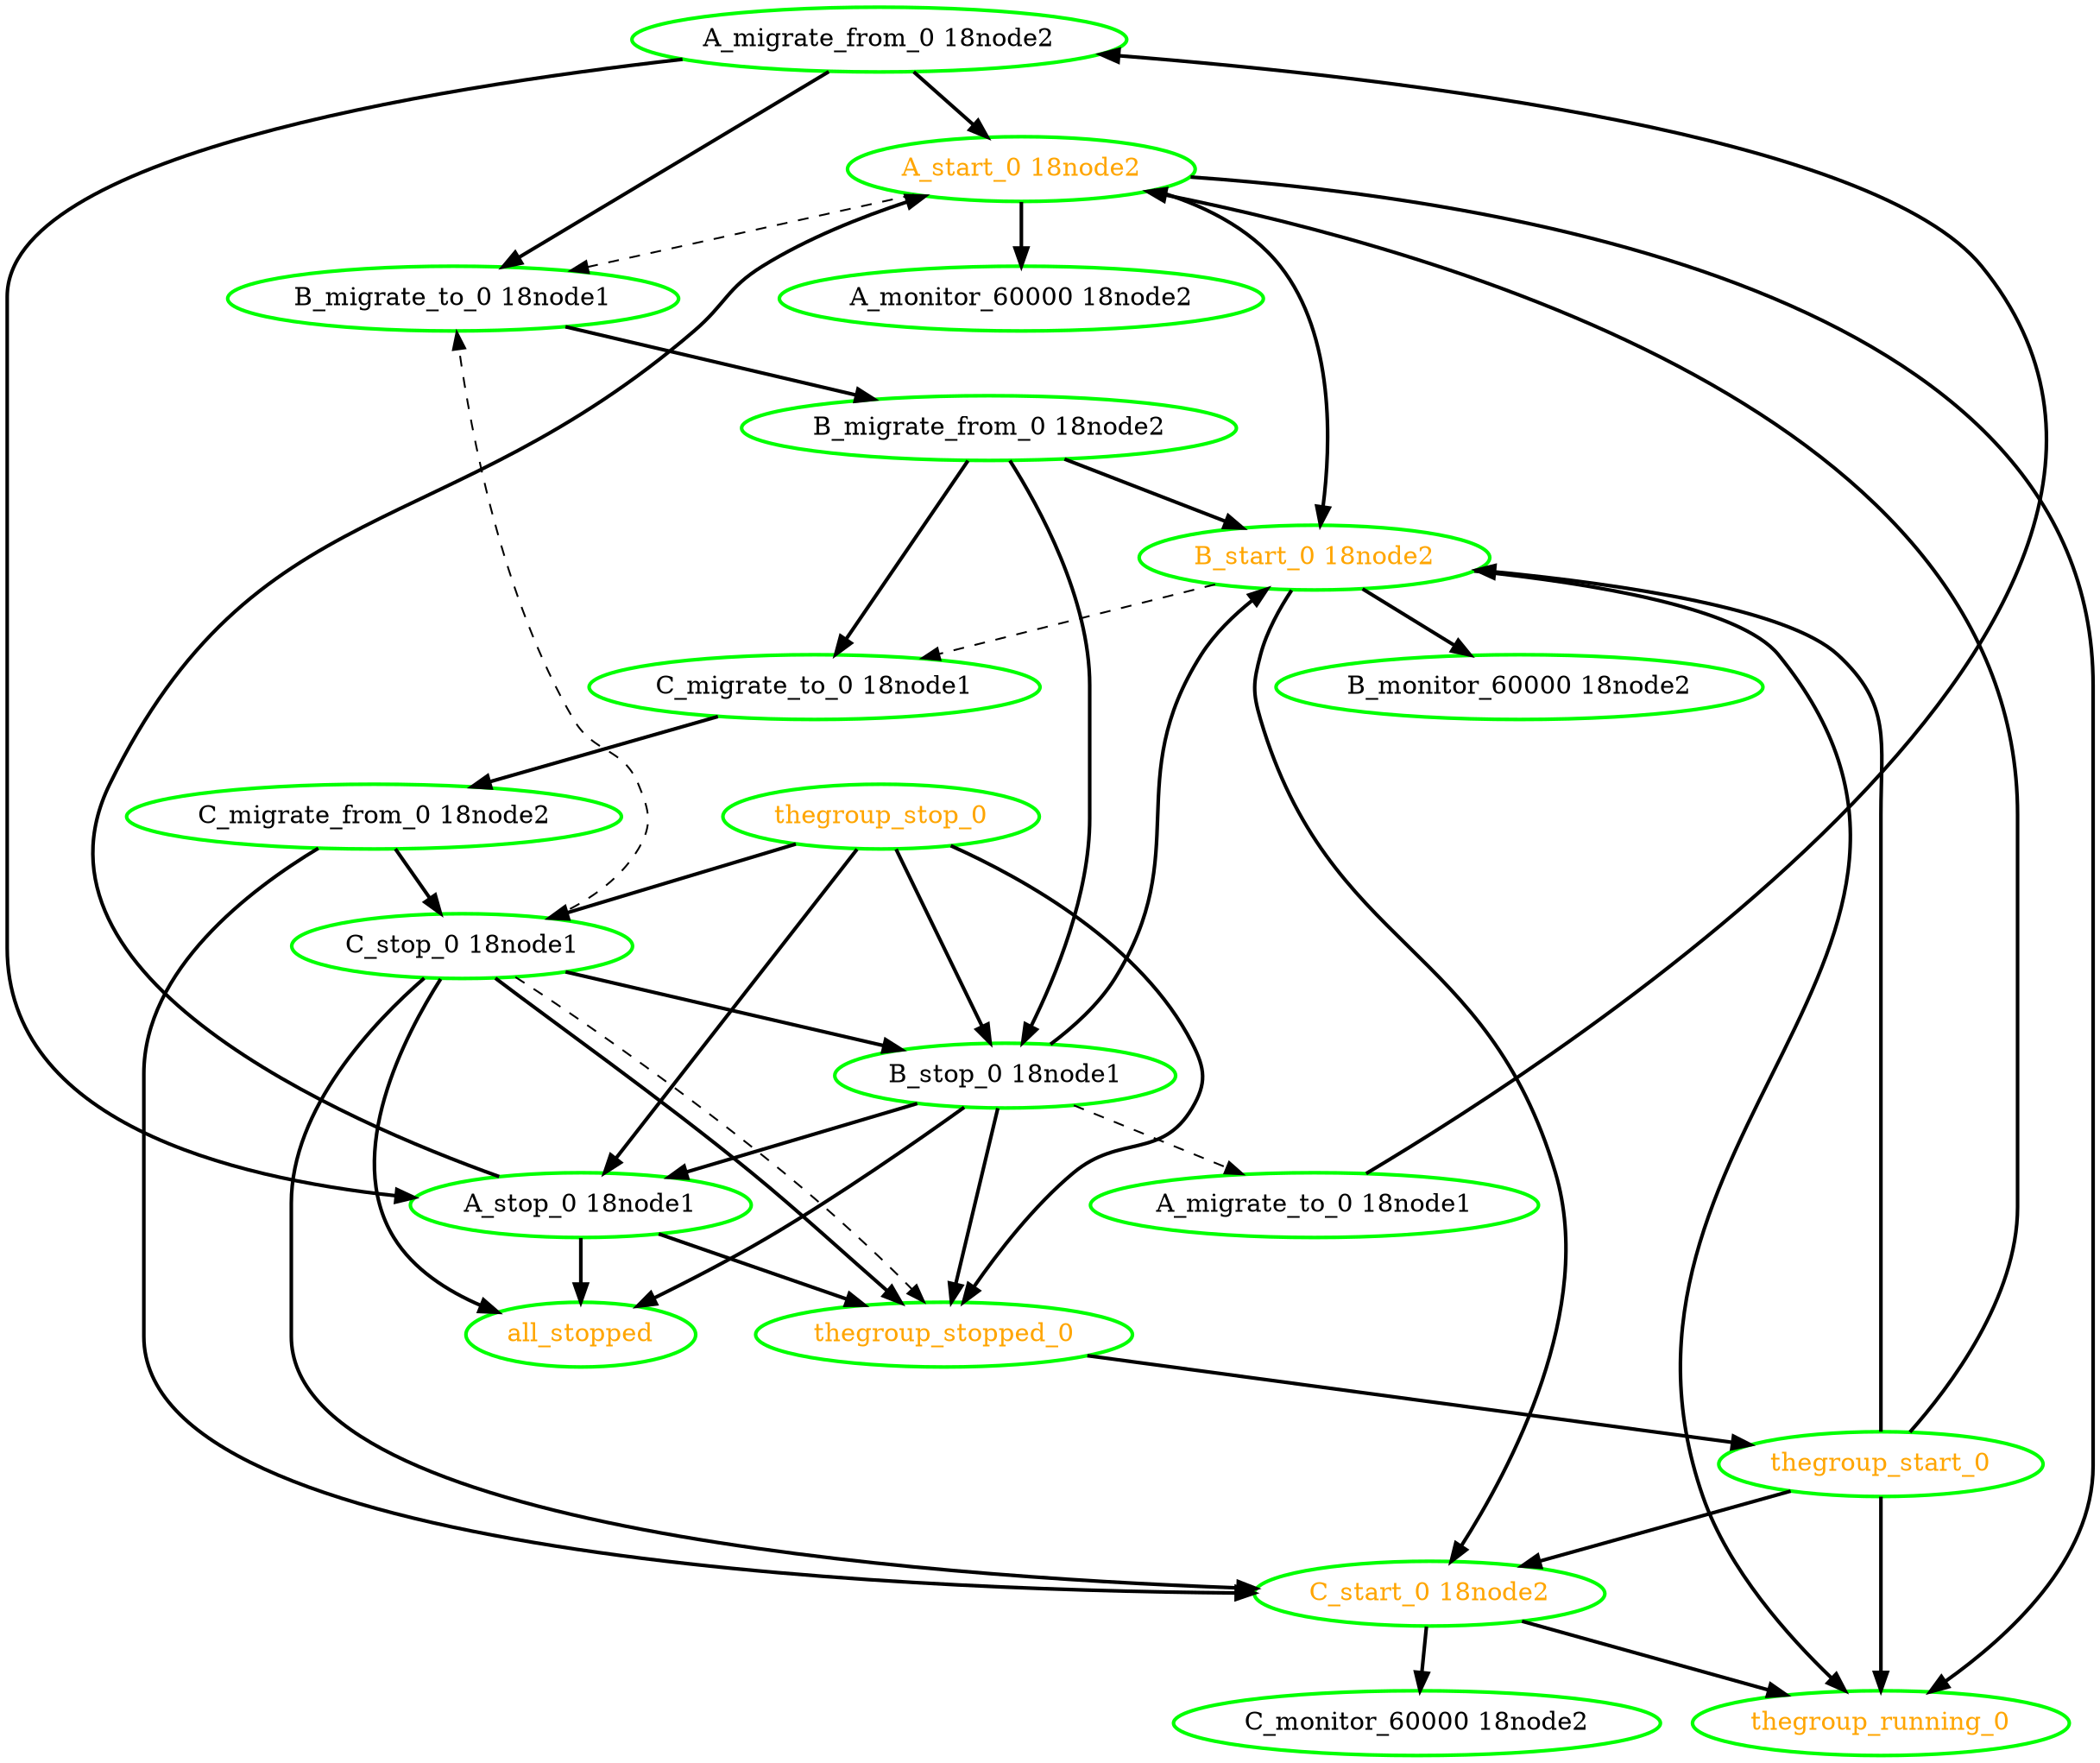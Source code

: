  digraph "g" {
"A_migrate_from_0 18node2" -> "A_start_0 18node2" [ style = bold]
"A_migrate_from_0 18node2" -> "A_stop_0 18node1" [ style = bold]
"A_migrate_from_0 18node2" -> "B_migrate_to_0 18node1" [ style = bold]
"A_migrate_from_0 18node2" [ style=bold color="green" fontcolor="black"]
"A_migrate_to_0 18node1" -> "A_migrate_from_0 18node2" [ style = bold]
"A_migrate_to_0 18node1" [ style=bold color="green" fontcolor="black"]
"A_monitor_60000 18node2" [ style=bold color="green" fontcolor="black"]
"A_start_0 18node2" -> "A_monitor_60000 18node2" [ style = bold]
"A_start_0 18node2" -> "B_migrate_to_0 18node1" [ style = dashed]
"A_start_0 18node2" -> "B_start_0 18node2" [ style = bold]
"A_start_0 18node2" -> "thegroup_running_0" [ style = bold]
"A_start_0 18node2" [ style=bold color="green" fontcolor="orange"]
"A_stop_0 18node1" -> "A_start_0 18node2" [ style = bold]
"A_stop_0 18node1" -> "all_stopped" [ style = bold]
"A_stop_0 18node1" -> "thegroup_stopped_0" [ style = bold]
"A_stop_0 18node1" [ style=bold color="green" fontcolor="black"]
"B_migrate_from_0 18node2" -> "B_start_0 18node2" [ style = bold]
"B_migrate_from_0 18node2" -> "B_stop_0 18node1" [ style = bold]
"B_migrate_from_0 18node2" -> "C_migrate_to_0 18node1" [ style = bold]
"B_migrate_from_0 18node2" [ style=bold color="green" fontcolor="black"]
"B_migrate_to_0 18node1" -> "B_migrate_from_0 18node2" [ style = bold]
"B_migrate_to_0 18node1" [ style=bold color="green" fontcolor="black"]
"B_monitor_60000 18node2" [ style=bold color="green" fontcolor="black"]
"B_start_0 18node2" -> "B_monitor_60000 18node2" [ style = bold]
"B_start_0 18node2" -> "C_migrate_to_0 18node1" [ style = dashed]
"B_start_0 18node2" -> "C_start_0 18node2" [ style = bold]
"B_start_0 18node2" -> "thegroup_running_0" [ style = bold]
"B_start_0 18node2" [ style=bold color="green" fontcolor="orange"]
"B_stop_0 18node1" -> "A_migrate_to_0 18node1" [ style = dashed]
"B_stop_0 18node1" -> "A_stop_0 18node1" [ style = bold]
"B_stop_0 18node1" -> "B_start_0 18node2" [ style = bold]
"B_stop_0 18node1" -> "all_stopped" [ style = bold]
"B_stop_0 18node1" -> "thegroup_stopped_0" [ style = bold]
"B_stop_0 18node1" [ style=bold color="green" fontcolor="black"]
"C_migrate_from_0 18node2" -> "C_start_0 18node2" [ style = bold]
"C_migrate_from_0 18node2" -> "C_stop_0 18node1" [ style = bold]
"C_migrate_from_0 18node2" [ style=bold color="green" fontcolor="black"]
"C_migrate_to_0 18node1" -> "C_migrate_from_0 18node2" [ style = bold]
"C_migrate_to_0 18node1" [ style=bold color="green" fontcolor="black"]
"C_monitor_60000 18node2" [ style=bold color="green" fontcolor="black"]
"C_start_0 18node2" -> "C_monitor_60000 18node2" [ style = bold]
"C_start_0 18node2" -> "thegroup_running_0" [ style = bold]
"C_start_0 18node2" [ style=bold color="green" fontcolor="orange"]
"C_stop_0 18node1" -> "B_migrate_to_0 18node1" [ style = dashed]
"C_stop_0 18node1" -> "B_stop_0 18node1" [ style = bold]
"C_stop_0 18node1" -> "C_start_0 18node2" [ style = bold]
"C_stop_0 18node1" -> "all_stopped" [ style = bold]
"C_stop_0 18node1" -> "thegroup_stopped_0" [ style = bold]
"C_stop_0 18node1" -> "thegroup_stopped_0" [ style = dashed]
"C_stop_0 18node1" [ style=bold color="green" fontcolor="black"]
"all_stopped" [ style=bold color="green" fontcolor="orange"]
"thegroup_running_0" [ style=bold color="green" fontcolor="orange"]
"thegroup_start_0" -> "A_start_0 18node2" [ style = bold]
"thegroup_start_0" -> "B_start_0 18node2" [ style = bold]
"thegroup_start_0" -> "C_start_0 18node2" [ style = bold]
"thegroup_start_0" -> "thegroup_running_0" [ style = bold]
"thegroup_start_0" [ style=bold color="green" fontcolor="orange"]
"thegroup_stop_0" -> "A_stop_0 18node1" [ style = bold]
"thegroup_stop_0" -> "B_stop_0 18node1" [ style = bold]
"thegroup_stop_0" -> "C_stop_0 18node1" [ style = bold]
"thegroup_stop_0" -> "thegroup_stopped_0" [ style = bold]
"thegroup_stop_0" [ style=bold color="green" fontcolor="orange"]
"thegroup_stopped_0" -> "thegroup_start_0" [ style = bold]
"thegroup_stopped_0" [ style=bold color="green" fontcolor="orange"]
}
